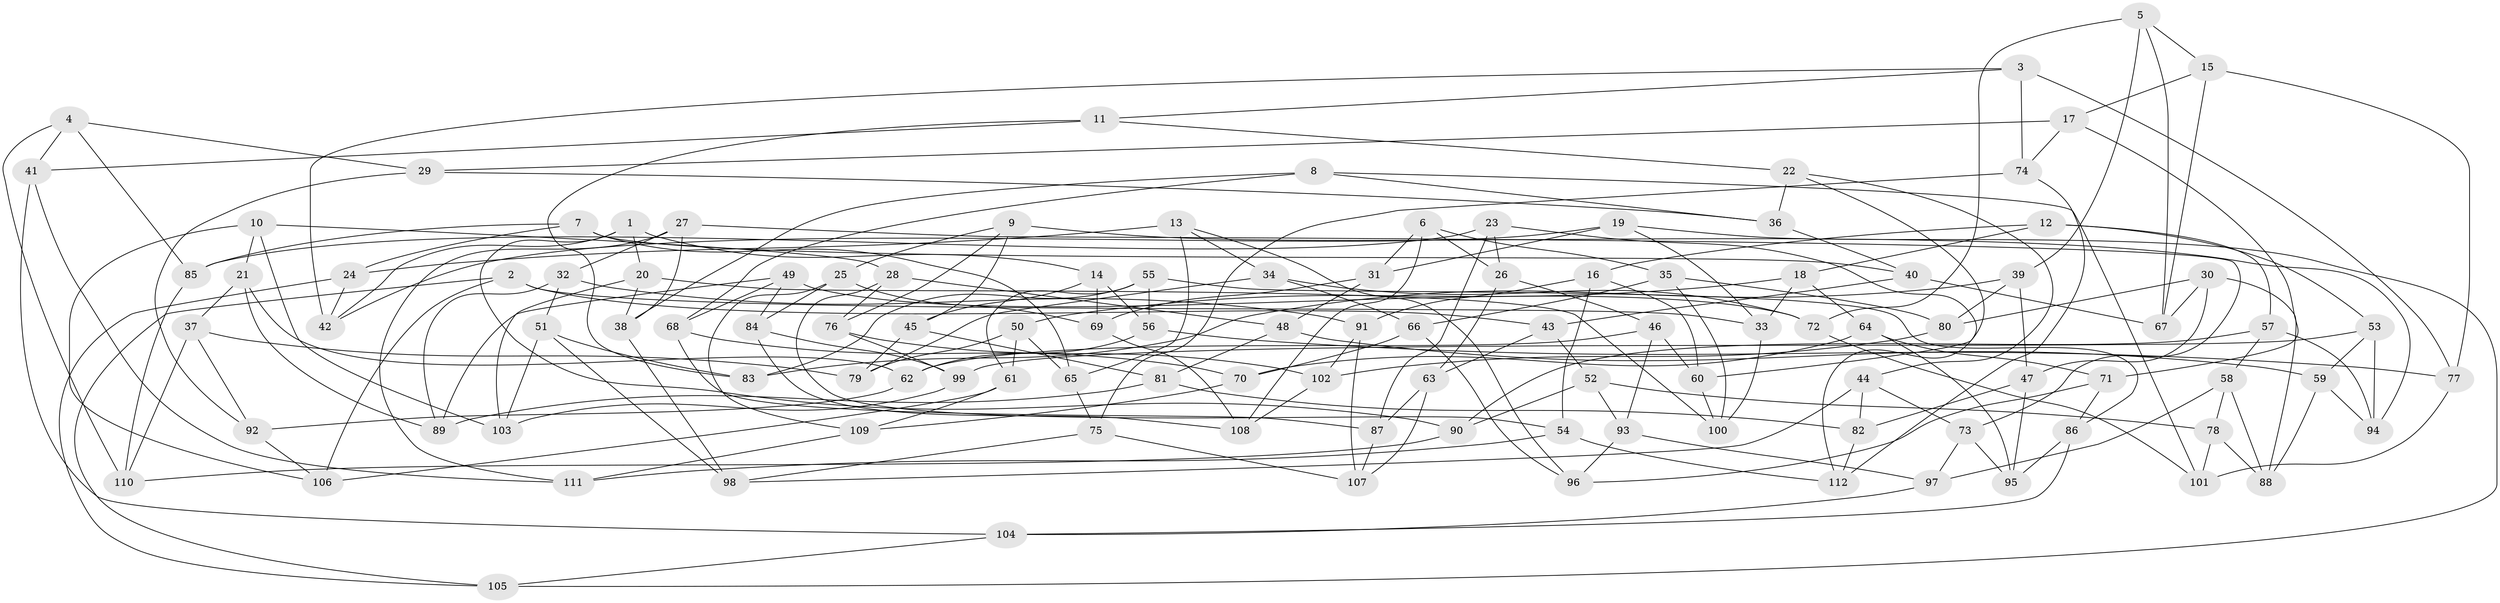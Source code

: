// coarse degree distribution, {7: 0.22857142857142856, 8: 0.08571428571428572, 11: 0.02857142857142857, 5: 0.11428571428571428, 9: 0.11428571428571428, 10: 0.08571428571428572, 6: 0.2, 3: 0.08571428571428572, 4: 0.05714285714285714}
// Generated by graph-tools (version 1.1) at 2025/53/03/04/25 22:53:38]
// undirected, 112 vertices, 224 edges
graph export_dot {
  node [color=gray90,style=filled];
  1;
  2;
  3;
  4;
  5;
  6;
  7;
  8;
  9;
  10;
  11;
  12;
  13;
  14;
  15;
  16;
  17;
  18;
  19;
  20;
  21;
  22;
  23;
  24;
  25;
  26;
  27;
  28;
  29;
  30;
  31;
  32;
  33;
  34;
  35;
  36;
  37;
  38;
  39;
  40;
  41;
  42;
  43;
  44;
  45;
  46;
  47;
  48;
  49;
  50;
  51;
  52;
  53;
  54;
  55;
  56;
  57;
  58;
  59;
  60;
  61;
  62;
  63;
  64;
  65;
  66;
  67;
  68;
  69;
  70;
  71;
  72;
  73;
  74;
  75;
  76;
  77;
  78;
  79;
  80;
  81;
  82;
  83;
  84;
  85;
  86;
  87;
  88;
  89;
  90;
  91;
  92;
  93;
  94;
  95;
  96;
  97;
  98;
  99;
  100;
  101;
  102;
  103;
  104;
  105;
  106;
  107;
  108;
  109;
  110;
  111;
  112;
  1 -- 14;
  1 -- 90;
  1 -- 42;
  1 -- 20;
  2 -- 105;
  2 -- 33;
  2 -- 106;
  2 -- 43;
  3 -- 74;
  3 -- 77;
  3 -- 11;
  3 -- 42;
  4 -- 110;
  4 -- 41;
  4 -- 29;
  4 -- 85;
  5 -- 67;
  5 -- 39;
  5 -- 15;
  5 -- 72;
  6 -- 35;
  6 -- 108;
  6 -- 26;
  6 -- 31;
  7 -- 85;
  7 -- 65;
  7 -- 40;
  7 -- 24;
  8 -- 38;
  8 -- 101;
  8 -- 36;
  8 -- 68;
  9 -- 94;
  9 -- 25;
  9 -- 45;
  9 -- 76;
  10 -- 106;
  10 -- 103;
  10 -- 21;
  10 -- 28;
  11 -- 22;
  11 -- 83;
  11 -- 41;
  12 -- 53;
  12 -- 16;
  12 -- 18;
  12 -- 57;
  13 -- 96;
  13 -- 34;
  13 -- 65;
  13 -- 24;
  14 -- 56;
  14 -- 45;
  14 -- 69;
  15 -- 67;
  15 -- 17;
  15 -- 77;
  16 -- 54;
  16 -- 60;
  16 -- 91;
  17 -- 71;
  17 -- 74;
  17 -- 29;
  18 -- 50;
  18 -- 64;
  18 -- 33;
  19 -- 42;
  19 -- 31;
  19 -- 105;
  19 -- 33;
  20 -- 103;
  20 -- 100;
  20 -- 38;
  21 -- 37;
  21 -- 62;
  21 -- 89;
  22 -- 36;
  22 -- 60;
  22 -- 44;
  23 -- 26;
  23 -- 87;
  23 -- 112;
  23 -- 85;
  24 -- 42;
  24 -- 105;
  25 -- 109;
  25 -- 84;
  25 -- 69;
  26 -- 63;
  26 -- 46;
  27 -- 38;
  27 -- 73;
  27 -- 111;
  27 -- 32;
  28 -- 76;
  28 -- 54;
  28 -- 48;
  29 -- 36;
  29 -- 92;
  30 -- 47;
  30 -- 80;
  30 -- 67;
  30 -- 88;
  31 -- 69;
  31 -- 48;
  32 -- 89;
  32 -- 91;
  32 -- 51;
  33 -- 100;
  34 -- 79;
  34 -- 72;
  34 -- 66;
  35 -- 80;
  35 -- 100;
  35 -- 66;
  36 -- 40;
  37 -- 92;
  37 -- 110;
  37 -- 79;
  38 -- 98;
  39 -- 83;
  39 -- 47;
  39 -- 80;
  40 -- 67;
  40 -- 43;
  41 -- 104;
  41 -- 111;
  43 -- 63;
  43 -- 52;
  44 -- 82;
  44 -- 73;
  44 -- 98;
  45 -- 81;
  45 -- 79;
  46 -- 93;
  46 -- 62;
  46 -- 60;
  47 -- 95;
  47 -- 82;
  48 -- 81;
  48 -- 59;
  49 -- 72;
  49 -- 89;
  49 -- 68;
  49 -- 84;
  50 -- 65;
  50 -- 61;
  50 -- 79;
  51 -- 98;
  51 -- 103;
  51 -- 83;
  52 -- 78;
  52 -- 90;
  52 -- 93;
  53 -- 99;
  53 -- 94;
  53 -- 59;
  54 -- 112;
  54 -- 111;
  55 -- 61;
  55 -- 86;
  55 -- 83;
  55 -- 56;
  56 -- 77;
  56 -- 62;
  57 -- 58;
  57 -- 90;
  57 -- 94;
  58 -- 78;
  58 -- 88;
  58 -- 97;
  59 -- 88;
  59 -- 94;
  60 -- 100;
  61 -- 106;
  61 -- 109;
  62 -- 92;
  63 -- 87;
  63 -- 107;
  64 -- 71;
  64 -- 70;
  64 -- 95;
  65 -- 75;
  66 -- 96;
  66 -- 70;
  68 -- 87;
  68 -- 70;
  69 -- 108;
  70 -- 109;
  71 -- 86;
  71 -- 96;
  72 -- 101;
  73 -- 95;
  73 -- 97;
  74 -- 75;
  74 -- 112;
  75 -- 107;
  75 -- 98;
  76 -- 99;
  76 -- 102;
  77 -- 101;
  78 -- 101;
  78 -- 88;
  80 -- 102;
  81 -- 89;
  81 -- 82;
  82 -- 112;
  84 -- 99;
  84 -- 108;
  85 -- 110;
  86 -- 104;
  86 -- 95;
  87 -- 107;
  90 -- 110;
  91 -- 102;
  91 -- 107;
  92 -- 106;
  93 -- 97;
  93 -- 96;
  97 -- 104;
  99 -- 103;
  102 -- 108;
  104 -- 105;
  109 -- 111;
}
